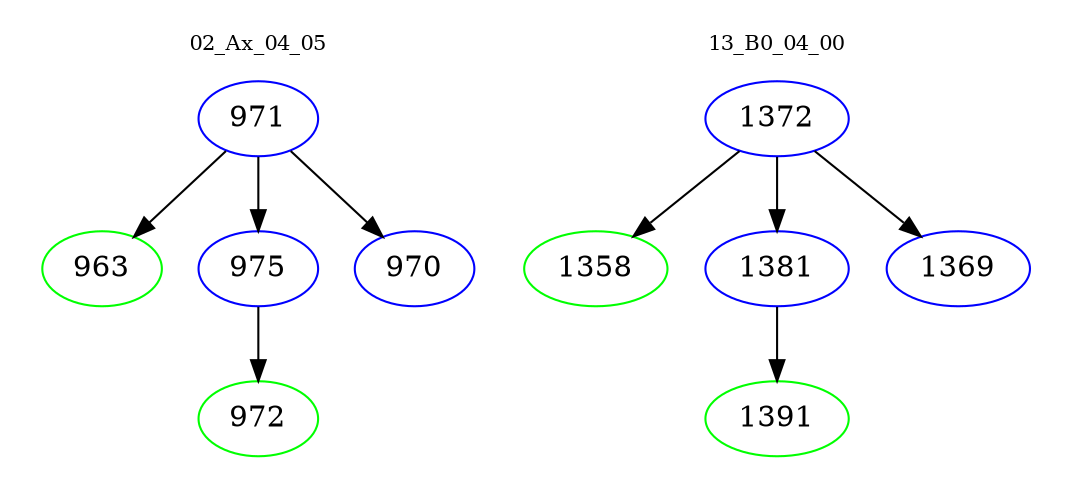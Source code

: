 digraph{
subgraph cluster_0 {
color = white
label = "02_Ax_04_05";
fontsize=10;
T0_971 [label="971", color="blue"]
T0_971 -> T0_963 [color="black"]
T0_963 [label="963", color="green"]
T0_971 -> T0_975 [color="black"]
T0_975 [label="975", color="blue"]
T0_975 -> T0_972 [color="black"]
T0_972 [label="972", color="green"]
T0_971 -> T0_970 [color="black"]
T0_970 [label="970", color="blue"]
}
subgraph cluster_1 {
color = white
label = "13_B0_04_00";
fontsize=10;
T1_1372 [label="1372", color="blue"]
T1_1372 -> T1_1358 [color="black"]
T1_1358 [label="1358", color="green"]
T1_1372 -> T1_1381 [color="black"]
T1_1381 [label="1381", color="blue"]
T1_1381 -> T1_1391 [color="black"]
T1_1391 [label="1391", color="green"]
T1_1372 -> T1_1369 [color="black"]
T1_1369 [label="1369", color="blue"]
}
}
